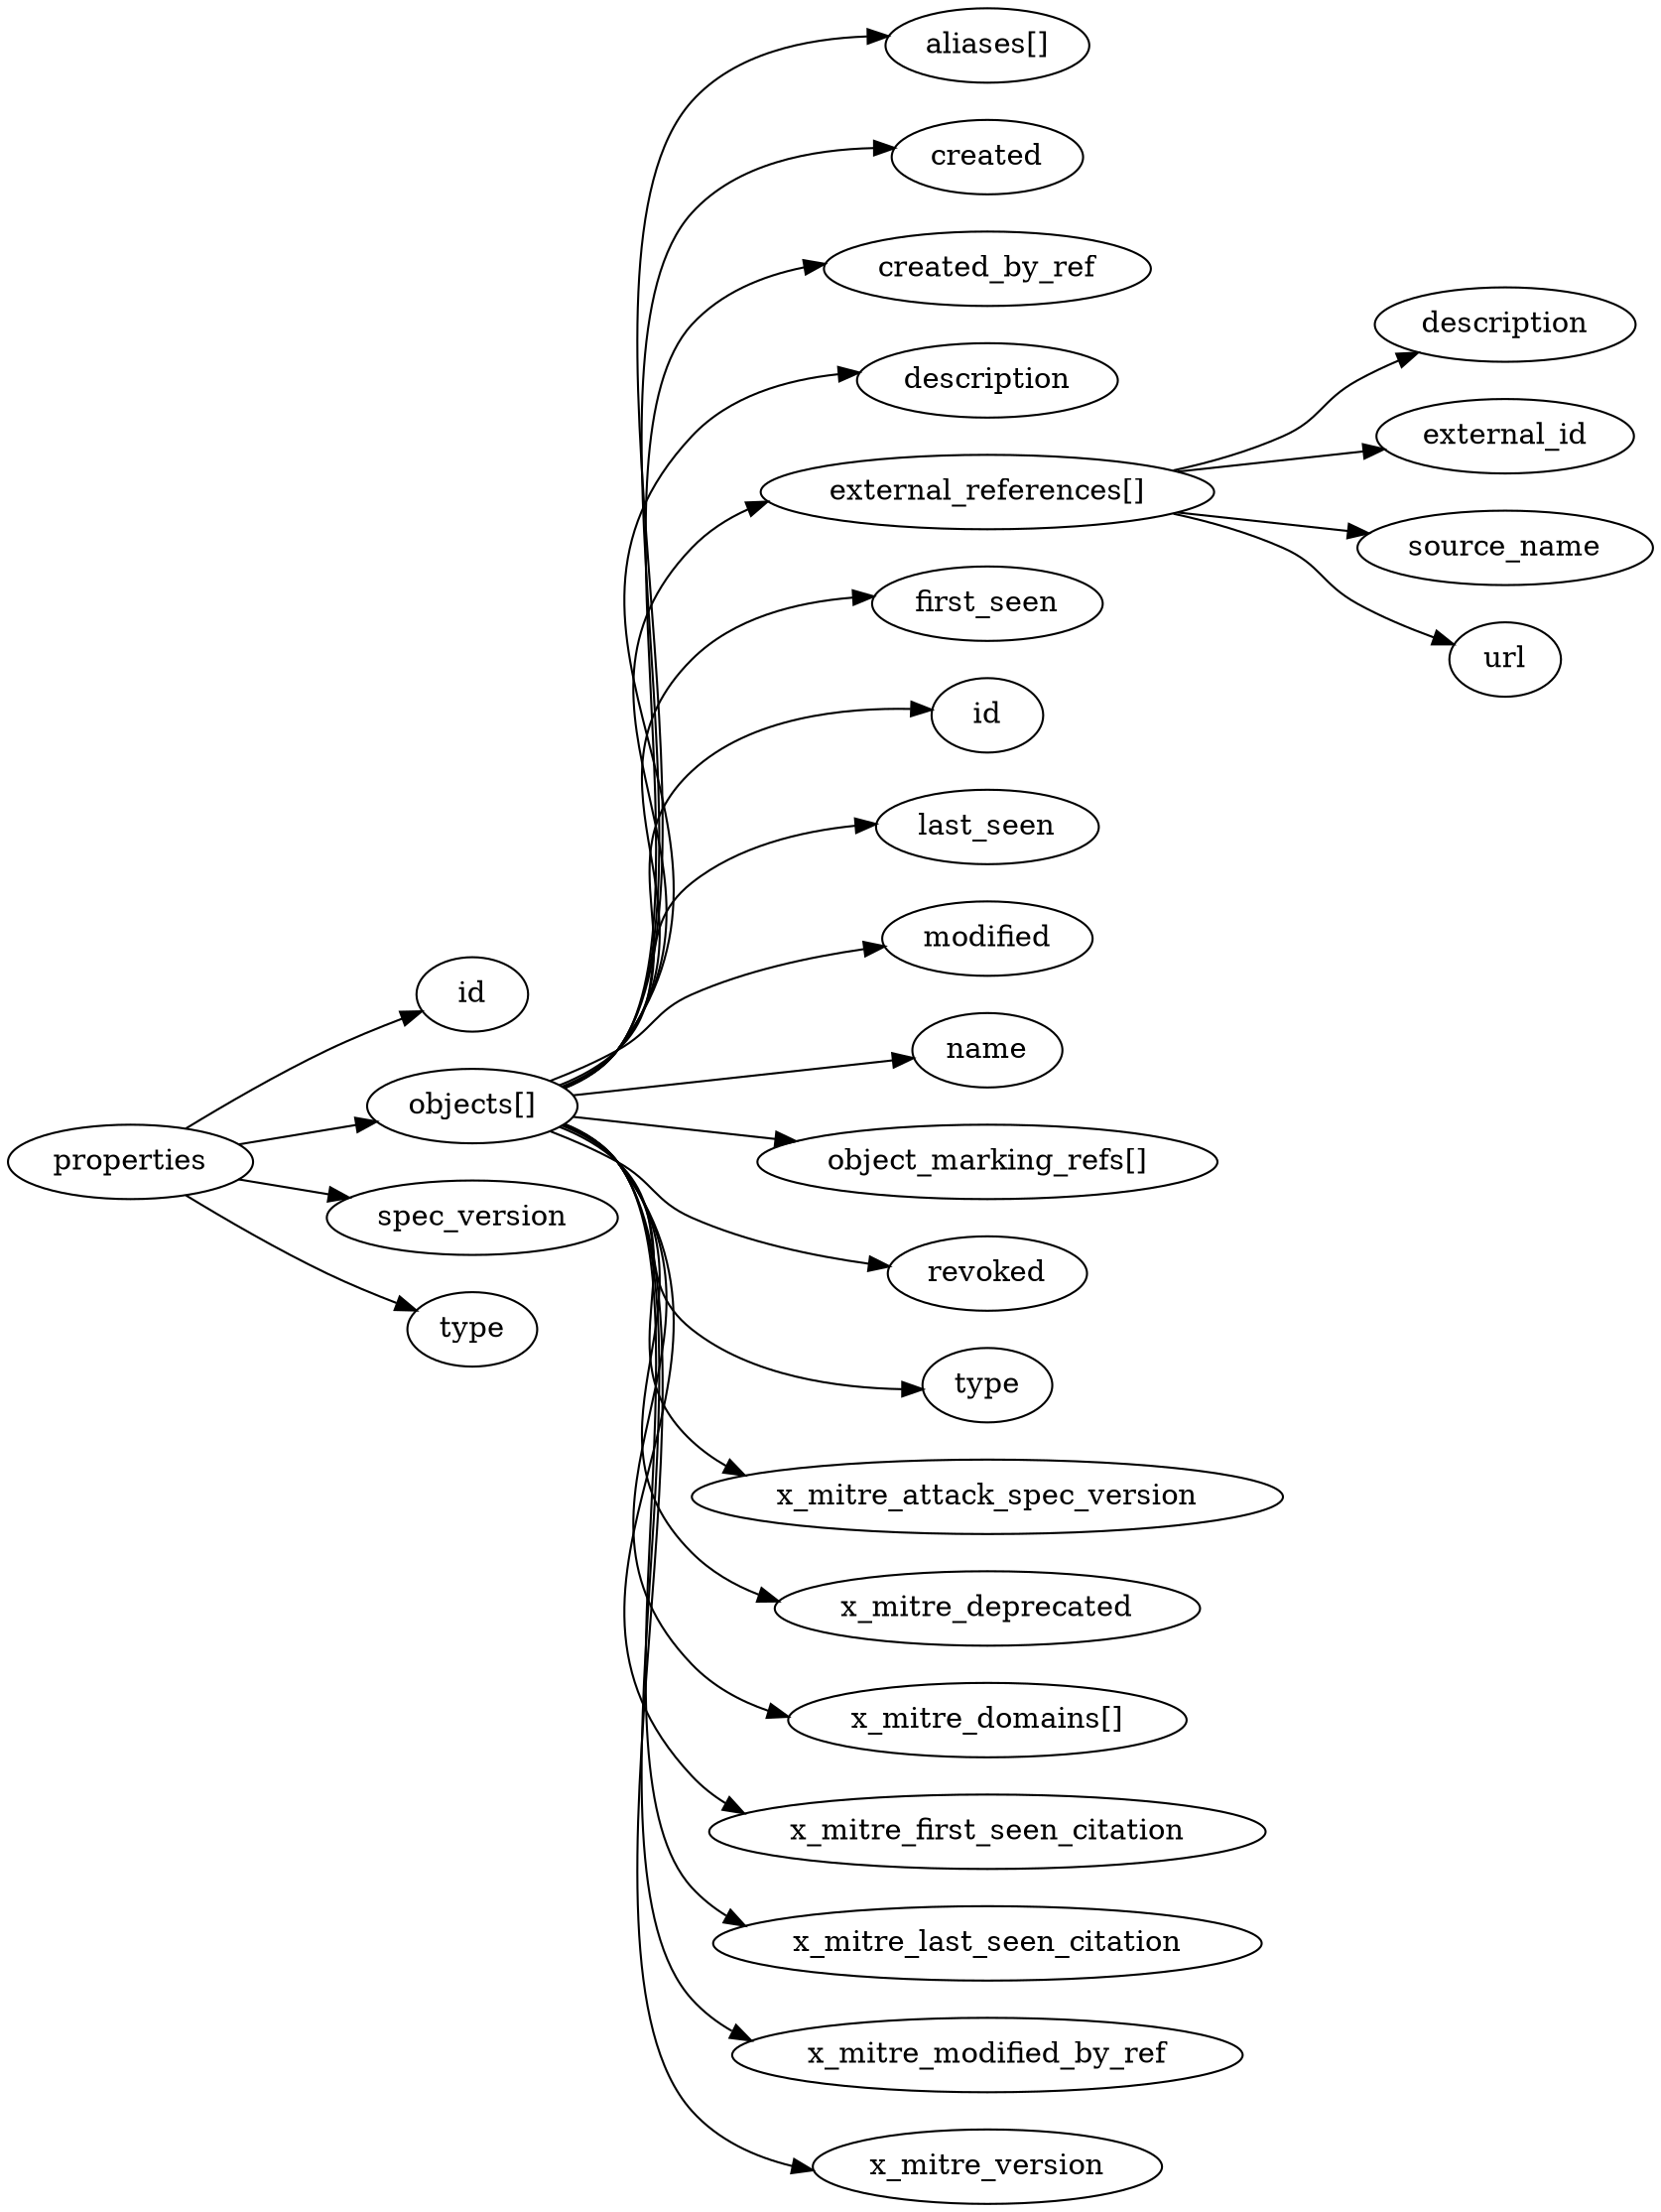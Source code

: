 digraph {
    graph [rankdir=LR]
    "id" [label="id"]
    "objects" [label="objects[]"]
    "objects.aliases" [label="aliases[]"]
    "objects.created" [label="created"]
    "objects.created_by_ref" [label="created_by_ref"]
    "objects.description" [label="description"]
    "objects.external_references" [label="external_references[]"]
    "objects.external_references.description" [label="description"]
    "objects.external_references.external_id" [label="external_id"]
    "objects.external_references.source_name" [label="source_name"]
    "objects.external_references.url" [label="url"]
    "objects.first_seen" [label="first_seen"]
    "objects.id" [label="id"]
    "objects.last_seen" [label="last_seen"]
    "objects.modified" [label="modified"]
    "objects.name" [label="name"]
    "objects.object_marking_refs" [label="object_marking_refs[]"]
    "objects.revoked" [label="revoked"]
    "objects.type" [label="type"]
    "objects.x_mitre_attack_spec_version" [label="x_mitre_attack_spec_version"]
    "objects.x_mitre_deprecated" [label="x_mitre_deprecated"]
    "objects.x_mitre_domains" [label="x_mitre_domains[]"]
    "objects.x_mitre_first_seen_citation" [label="x_mitre_first_seen_citation"]
    "objects.x_mitre_last_seen_citation" [label="x_mitre_last_seen_citation"]
    "objects.x_mitre_modified_by_ref" [label="x_mitre_modified_by_ref"]
    "objects.x_mitre_version" [label="x_mitre_version"]
    "spec_version" [label="spec_version"]
    "type" [label="type"]
    "properties" -> "type"
    "properties" -> "id"
    "properties" -> "spec_version"
    "properties" -> "objects"
    "objects" -> "objects.modified"
    "objects" -> "objects.name"
    "objects" -> "objects.description"
    "objects" -> "objects.aliases"
    "objects" -> "objects.first_seen"
    "objects" -> "objects.last_seen"
    "objects" -> "objects.x_mitre_first_seen_citation"
    "objects" -> "objects.x_mitre_last_seen_citation"
    "objects" -> "objects.x_mitre_deprecated"
    "objects" -> "objects.x_mitre_version"
    "objects" -> "objects.type"
    "objects" -> "objects.id"
    "objects" -> "objects.created"
    "objects" -> "objects.created_by_ref"
    "objects" -> "objects.revoked"
    "objects" -> "objects.external_references"
    "objects" -> "objects.object_marking_refs"
    "objects" -> "objects.x_mitre_attack_spec_version"
    "objects" -> "objects.x_mitre_modified_by_ref"
    "objects" -> "objects.x_mitre_domains"
    "objects.external_references" -> "objects.external_references.source_name"
    "objects.external_references" -> "objects.external_references.url"
    "objects.external_references" -> "objects.external_references.external_id"
    "objects.external_references" -> "objects.external_references.description"
}